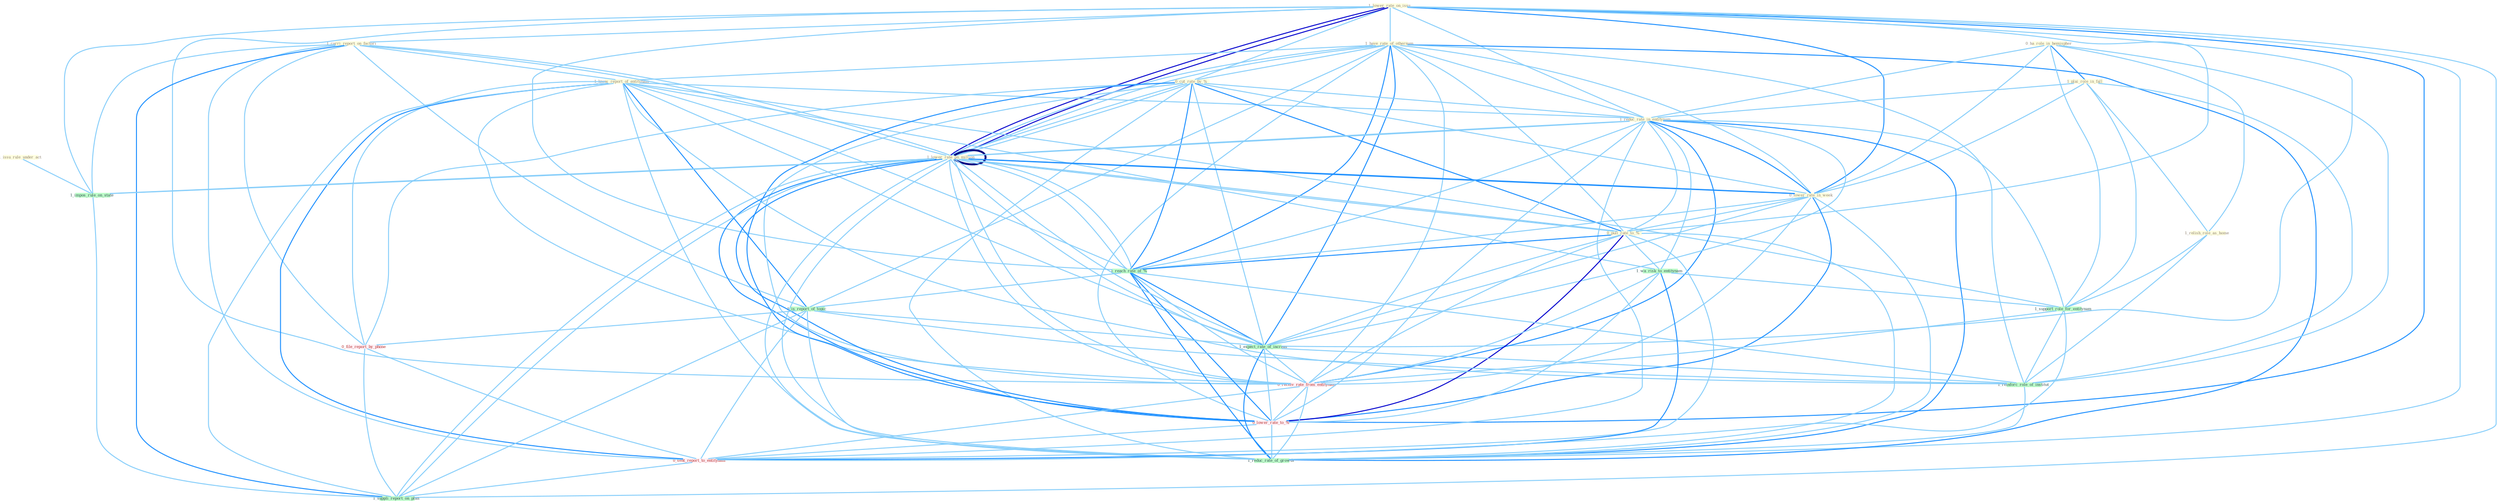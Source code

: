 Graph G{ 
    node
    [shape=polygon,style=filled,width=.5,height=.06,color="#BDFCC9",fixedsize=true,fontsize=4,
    fontcolor="#2f4f4f"];
    {node
    [color="#ffffe0", fontcolor="#8b7d6b"] "1_lower_rate_on_issu " "1_have_rate_of_othernum " "1_carri_report_on_factori " "1_know_report_of_entitynam " "0_ha_role_in_hemispher " "1_issu_rule_under_act " "0_cut_rate_by_% " "1_lower_rate_on_million " "1_plai_role_in_fall " "1_reduc_rate_in_entitynam " "0_lower_rate_in_week " "1_relish_role_as_home " "0_pull_rate_to_% "}
{node [color="#fff0f5", fontcolor="#b22222"] "0_receiv_rate_from_entitynam " "0_file_report_by_phone " "0_lower_rate_to_% " "0_sent_report_to_entitynam "}
edge [color="#B0E2FF"];

	"1_lower_rate_on_issu " -- "1_have_rate_of_othernum " [w="1", color="#87cefa" ];
	"1_lower_rate_on_issu " -- "1_carri_report_on_factori " [w="1", color="#87cefa" ];
	"1_lower_rate_on_issu " -- "0_cut_rate_by_% " [w="1", color="#87cefa" ];
	"1_lower_rate_on_issu " -- "1_lower_rate_on_million " [w="3", color="#0000cd" , len=0.6];
	"1_lower_rate_on_issu " -- "1_reduc_rate_in_entitynam " [w="1", color="#87cefa" ];
	"1_lower_rate_on_issu " -- "0_lower_rate_in_week " [w="2", color="#1e90ff" , len=0.8];
	"1_lower_rate_on_issu " -- "0_pull_rate_to_% " [w="1", color="#87cefa" ];
	"1_lower_rate_on_issu " -- "1_impos_rule_on_state " [w="1", color="#87cefa" ];
	"1_lower_rate_on_issu " -- "1_reach_rate_of_% " [w="1", color="#87cefa" ];
	"1_lower_rate_on_issu " -- "1_expect_rate_of_increas " [w="1", color="#87cefa" ];
	"1_lower_rate_on_issu " -- "1_lower_rate_on_million " [w="3", color="#0000cd" , len=0.6];
	"1_lower_rate_on_issu " -- "0_receiv_rate_from_entitynam " [w="1", color="#87cefa" ];
	"1_lower_rate_on_issu " -- "0_lower_rate_to_% " [w="2", color="#1e90ff" , len=0.8];
	"1_lower_rate_on_issu " -- "1_suppli_report_on_plan " [w="1", color="#87cefa" ];
	"1_lower_rate_on_issu " -- "1_reduc_rate_of_growth " [w="1", color="#87cefa" ];
	"1_have_rate_of_othernum " -- "1_know_report_of_entitynam " [w="1", color="#87cefa" ];
	"1_have_rate_of_othernum " -- "0_cut_rate_by_% " [w="1", color="#87cefa" ];
	"1_have_rate_of_othernum " -- "1_lower_rate_on_million " [w="1", color="#87cefa" ];
	"1_have_rate_of_othernum " -- "1_reduc_rate_in_entitynam " [w="1", color="#87cefa" ];
	"1_have_rate_of_othernum " -- "0_lower_rate_in_week " [w="1", color="#87cefa" ];
	"1_have_rate_of_othernum " -- "0_pull_rate_to_% " [w="1", color="#87cefa" ];
	"1_have_rate_of_othernum " -- "1_reach_rate_of_% " [w="2", color="#1e90ff" , len=0.8];
	"1_have_rate_of_othernum " -- "1_is_report_of_topic " [w="1", color="#87cefa" ];
	"1_have_rate_of_othernum " -- "1_expect_rate_of_increas " [w="2", color="#1e90ff" , len=0.8];
	"1_have_rate_of_othernum " -- "1_reinforc_role_of_institut " [w="1", color="#87cefa" ];
	"1_have_rate_of_othernum " -- "1_lower_rate_on_million " [w="1", color="#87cefa" ];
	"1_have_rate_of_othernum " -- "0_receiv_rate_from_entitynam " [w="1", color="#87cefa" ];
	"1_have_rate_of_othernum " -- "0_lower_rate_to_% " [w="1", color="#87cefa" ];
	"1_have_rate_of_othernum " -- "1_reduc_rate_of_growth " [w="2", color="#1e90ff" , len=0.8];
	"1_carri_report_on_factori " -- "1_know_report_of_entitynam " [w="1", color="#87cefa" ];
	"1_carri_report_on_factori " -- "1_lower_rate_on_million " [w="1", color="#87cefa" ];
	"1_carri_report_on_factori " -- "1_impos_rule_on_state " [w="1", color="#87cefa" ];
	"1_carri_report_on_factori " -- "1_is_report_of_topic " [w="1", color="#87cefa" ];
	"1_carri_report_on_factori " -- "1_lower_rate_on_million " [w="1", color="#87cefa" ];
	"1_carri_report_on_factori " -- "0_file_report_by_phone " [w="1", color="#87cefa" ];
	"1_carri_report_on_factori " -- "0_sent_report_to_entitynam " [w="1", color="#87cefa" ];
	"1_carri_report_on_factori " -- "1_suppli_report_on_plan " [w="2", color="#1e90ff" , len=0.8];
	"1_know_report_of_entitynam " -- "1_reduc_rate_in_entitynam " [w="1", color="#87cefa" ];
	"1_know_report_of_entitynam " -- "1_wa_risk_to_entitynam " [w="1", color="#87cefa" ];
	"1_know_report_of_entitynam " -- "1_support_role_for_entitynam " [w="1", color="#87cefa" ];
	"1_know_report_of_entitynam " -- "1_reach_rate_of_% " [w="1", color="#87cefa" ];
	"1_know_report_of_entitynam " -- "1_is_report_of_topic " [w="2", color="#1e90ff" , len=0.8];
	"1_know_report_of_entitynam " -- "1_expect_rate_of_increas " [w="1", color="#87cefa" ];
	"1_know_report_of_entitynam " -- "1_reinforc_role_of_institut " [w="1", color="#87cefa" ];
	"1_know_report_of_entitynam " -- "0_receiv_rate_from_entitynam " [w="1", color="#87cefa" ];
	"1_know_report_of_entitynam " -- "0_file_report_by_phone " [w="1", color="#87cefa" ];
	"1_know_report_of_entitynam " -- "0_sent_report_to_entitynam " [w="2", color="#1e90ff" , len=0.8];
	"1_know_report_of_entitynam " -- "1_suppli_report_on_plan " [w="1", color="#87cefa" ];
	"1_know_report_of_entitynam " -- "1_reduc_rate_of_growth " [w="1", color="#87cefa" ];
	"0_ha_role_in_hemispher " -- "1_plai_role_in_fall " [w="2", color="#1e90ff" , len=0.8];
	"0_ha_role_in_hemispher " -- "1_reduc_rate_in_entitynam " [w="1", color="#87cefa" ];
	"0_ha_role_in_hemispher " -- "0_lower_rate_in_week " [w="1", color="#87cefa" ];
	"0_ha_role_in_hemispher " -- "1_relish_role_as_home " [w="1", color="#87cefa" ];
	"0_ha_role_in_hemispher " -- "1_support_role_for_entitynam " [w="1", color="#87cefa" ];
	"0_ha_role_in_hemispher " -- "1_reinforc_role_of_institut " [w="1", color="#87cefa" ];
	"1_issu_rule_under_act " -- "1_impos_rule_on_state " [w="1", color="#87cefa" ];
	"0_cut_rate_by_% " -- "1_lower_rate_on_million " [w="1", color="#87cefa" ];
	"0_cut_rate_by_% " -- "1_reduc_rate_in_entitynam " [w="1", color="#87cefa" ];
	"0_cut_rate_by_% " -- "0_lower_rate_in_week " [w="1", color="#87cefa" ];
	"0_cut_rate_by_% " -- "0_pull_rate_to_% " [w="2", color="#1e90ff" , len=0.8];
	"0_cut_rate_by_% " -- "1_reach_rate_of_% " [w="2", color="#1e90ff" , len=0.8];
	"0_cut_rate_by_% " -- "1_expect_rate_of_increas " [w="1", color="#87cefa" ];
	"0_cut_rate_by_% " -- "1_lower_rate_on_million " [w="1", color="#87cefa" ];
	"0_cut_rate_by_% " -- "0_receiv_rate_from_entitynam " [w="1", color="#87cefa" ];
	"0_cut_rate_by_% " -- "0_file_report_by_phone " [w="1", color="#87cefa" ];
	"0_cut_rate_by_% " -- "0_lower_rate_to_% " [w="2", color="#1e90ff" , len=0.8];
	"0_cut_rate_by_% " -- "1_reduc_rate_of_growth " [w="1", color="#87cefa" ];
	"1_lower_rate_on_million " -- "1_reduc_rate_in_entitynam " [w="1", color="#87cefa" ];
	"1_lower_rate_on_million " -- "0_lower_rate_in_week " [w="2", color="#1e90ff" , len=0.8];
	"1_lower_rate_on_million " -- "0_pull_rate_to_% " [w="1", color="#87cefa" ];
	"1_lower_rate_on_million " -- "1_impos_rule_on_state " [w="1", color="#87cefa" ];
	"1_lower_rate_on_million " -- "1_reach_rate_of_% " [w="1", color="#87cefa" ];
	"1_lower_rate_on_million " -- "1_expect_rate_of_increas " [w="1", color="#87cefa" ];
	"1_lower_rate_on_million " -- "1_lower_rate_on_million " [w="4", style=bold, color="#000080", len=0.4];
	"1_lower_rate_on_million " -- "0_receiv_rate_from_entitynam " [w="1", color="#87cefa" ];
	"1_lower_rate_on_million " -- "0_lower_rate_to_% " [w="2", color="#1e90ff" , len=0.8];
	"1_lower_rate_on_million " -- "1_suppli_report_on_plan " [w="1", color="#87cefa" ];
	"1_lower_rate_on_million " -- "1_reduc_rate_of_growth " [w="1", color="#87cefa" ];
	"1_plai_role_in_fall " -- "1_reduc_rate_in_entitynam " [w="1", color="#87cefa" ];
	"1_plai_role_in_fall " -- "0_lower_rate_in_week " [w="1", color="#87cefa" ];
	"1_plai_role_in_fall " -- "1_relish_role_as_home " [w="1", color="#87cefa" ];
	"1_plai_role_in_fall " -- "1_support_role_for_entitynam " [w="1", color="#87cefa" ];
	"1_plai_role_in_fall " -- "1_reinforc_role_of_institut " [w="1", color="#87cefa" ];
	"1_reduc_rate_in_entitynam " -- "0_lower_rate_in_week " [w="2", color="#1e90ff" , len=0.8];
	"1_reduc_rate_in_entitynam " -- "0_pull_rate_to_% " [w="1", color="#87cefa" ];
	"1_reduc_rate_in_entitynam " -- "1_wa_risk_to_entitynam " [w="1", color="#87cefa" ];
	"1_reduc_rate_in_entitynam " -- "1_support_role_for_entitynam " [w="1", color="#87cefa" ];
	"1_reduc_rate_in_entitynam " -- "1_reach_rate_of_% " [w="1", color="#87cefa" ];
	"1_reduc_rate_in_entitynam " -- "1_expect_rate_of_increas " [w="1", color="#87cefa" ];
	"1_reduc_rate_in_entitynam " -- "1_lower_rate_on_million " [w="1", color="#87cefa" ];
	"1_reduc_rate_in_entitynam " -- "0_receiv_rate_from_entitynam " [w="2", color="#1e90ff" , len=0.8];
	"1_reduc_rate_in_entitynam " -- "0_lower_rate_to_% " [w="1", color="#87cefa" ];
	"1_reduc_rate_in_entitynam " -- "0_sent_report_to_entitynam " [w="1", color="#87cefa" ];
	"1_reduc_rate_in_entitynam " -- "1_reduc_rate_of_growth " [w="2", color="#1e90ff" , len=0.8];
	"0_lower_rate_in_week " -- "0_pull_rate_to_% " [w="1", color="#87cefa" ];
	"0_lower_rate_in_week " -- "1_reach_rate_of_% " [w="1", color="#87cefa" ];
	"0_lower_rate_in_week " -- "1_expect_rate_of_increas " [w="1", color="#87cefa" ];
	"0_lower_rate_in_week " -- "1_lower_rate_on_million " [w="2", color="#1e90ff" , len=0.8];
	"0_lower_rate_in_week " -- "0_receiv_rate_from_entitynam " [w="1", color="#87cefa" ];
	"0_lower_rate_in_week " -- "0_lower_rate_to_% " [w="2", color="#1e90ff" , len=0.8];
	"0_lower_rate_in_week " -- "1_reduc_rate_of_growth " [w="1", color="#87cefa" ];
	"1_relish_role_as_home " -- "1_support_role_for_entitynam " [w="1", color="#87cefa" ];
	"1_relish_role_as_home " -- "1_reinforc_role_of_institut " [w="1", color="#87cefa" ];
	"0_pull_rate_to_% " -- "1_wa_risk_to_entitynam " [w="1", color="#87cefa" ];
	"0_pull_rate_to_% " -- "1_reach_rate_of_% " [w="2", color="#1e90ff" , len=0.8];
	"0_pull_rate_to_% " -- "1_expect_rate_of_increas " [w="1", color="#87cefa" ];
	"0_pull_rate_to_% " -- "1_lower_rate_on_million " [w="1", color="#87cefa" ];
	"0_pull_rate_to_% " -- "0_receiv_rate_from_entitynam " [w="1", color="#87cefa" ];
	"0_pull_rate_to_% " -- "0_lower_rate_to_% " [w="3", color="#0000cd" , len=0.6];
	"0_pull_rate_to_% " -- "0_sent_report_to_entitynam " [w="1", color="#87cefa" ];
	"0_pull_rate_to_% " -- "1_reduc_rate_of_growth " [w="1", color="#87cefa" ];
	"1_wa_risk_to_entitynam " -- "1_support_role_for_entitynam " [w="1", color="#87cefa" ];
	"1_wa_risk_to_entitynam " -- "0_receiv_rate_from_entitynam " [w="1", color="#87cefa" ];
	"1_wa_risk_to_entitynam " -- "0_lower_rate_to_% " [w="1", color="#87cefa" ];
	"1_wa_risk_to_entitynam " -- "0_sent_report_to_entitynam " [w="2", color="#1e90ff" , len=0.8];
	"1_impos_rule_on_state " -- "1_lower_rate_on_million " [w="1", color="#87cefa" ];
	"1_impos_rule_on_state " -- "1_suppli_report_on_plan " [w="1", color="#87cefa" ];
	"1_support_role_for_entitynam " -- "1_reinforc_role_of_institut " [w="1", color="#87cefa" ];
	"1_support_role_for_entitynam " -- "0_receiv_rate_from_entitynam " [w="1", color="#87cefa" ];
	"1_support_role_for_entitynam " -- "0_sent_report_to_entitynam " [w="1", color="#87cefa" ];
	"1_reach_rate_of_% " -- "1_is_report_of_topic " [w="1", color="#87cefa" ];
	"1_reach_rate_of_% " -- "1_expect_rate_of_increas " [w="2", color="#1e90ff" , len=0.8];
	"1_reach_rate_of_% " -- "1_reinforc_role_of_institut " [w="1", color="#87cefa" ];
	"1_reach_rate_of_% " -- "1_lower_rate_on_million " [w="1", color="#87cefa" ];
	"1_reach_rate_of_% " -- "0_receiv_rate_from_entitynam " [w="1", color="#87cefa" ];
	"1_reach_rate_of_% " -- "0_lower_rate_to_% " [w="2", color="#1e90ff" , len=0.8];
	"1_reach_rate_of_% " -- "1_reduc_rate_of_growth " [w="2", color="#1e90ff" , len=0.8];
	"1_is_report_of_topic " -- "1_expect_rate_of_increas " [w="1", color="#87cefa" ];
	"1_is_report_of_topic " -- "1_reinforc_role_of_institut " [w="1", color="#87cefa" ];
	"1_is_report_of_topic " -- "0_file_report_by_phone " [w="1", color="#87cefa" ];
	"1_is_report_of_topic " -- "0_sent_report_to_entitynam " [w="1", color="#87cefa" ];
	"1_is_report_of_topic " -- "1_suppli_report_on_plan " [w="1", color="#87cefa" ];
	"1_is_report_of_topic " -- "1_reduc_rate_of_growth " [w="1", color="#87cefa" ];
	"1_expect_rate_of_increas " -- "1_reinforc_role_of_institut " [w="1", color="#87cefa" ];
	"1_expect_rate_of_increas " -- "1_lower_rate_on_million " [w="1", color="#87cefa" ];
	"1_expect_rate_of_increas " -- "0_receiv_rate_from_entitynam " [w="1", color="#87cefa" ];
	"1_expect_rate_of_increas " -- "0_lower_rate_to_% " [w="1", color="#87cefa" ];
	"1_expect_rate_of_increas " -- "1_reduc_rate_of_growth " [w="2", color="#1e90ff" , len=0.8];
	"1_reinforc_role_of_institut " -- "1_reduc_rate_of_growth " [w="1", color="#87cefa" ];
	"1_lower_rate_on_million " -- "0_receiv_rate_from_entitynam " [w="1", color="#87cefa" ];
	"1_lower_rate_on_million " -- "0_lower_rate_to_% " [w="2", color="#1e90ff" , len=0.8];
	"1_lower_rate_on_million " -- "1_suppli_report_on_plan " [w="1", color="#87cefa" ];
	"1_lower_rate_on_million " -- "1_reduc_rate_of_growth " [w="1", color="#87cefa" ];
	"0_receiv_rate_from_entitynam " -- "0_lower_rate_to_% " [w="1", color="#87cefa" ];
	"0_receiv_rate_from_entitynam " -- "0_sent_report_to_entitynam " [w="1", color="#87cefa" ];
	"0_receiv_rate_from_entitynam " -- "1_reduc_rate_of_growth " [w="1", color="#87cefa" ];
	"0_file_report_by_phone " -- "0_sent_report_to_entitynam " [w="1", color="#87cefa" ];
	"0_file_report_by_phone " -- "1_suppli_report_on_plan " [w="1", color="#87cefa" ];
	"0_lower_rate_to_% " -- "0_sent_report_to_entitynam " [w="1", color="#87cefa" ];
	"0_lower_rate_to_% " -- "1_reduc_rate_of_growth " [w="1", color="#87cefa" ];
	"0_sent_report_to_entitynam " -- "1_suppli_report_on_plan " [w="1", color="#87cefa" ];
}